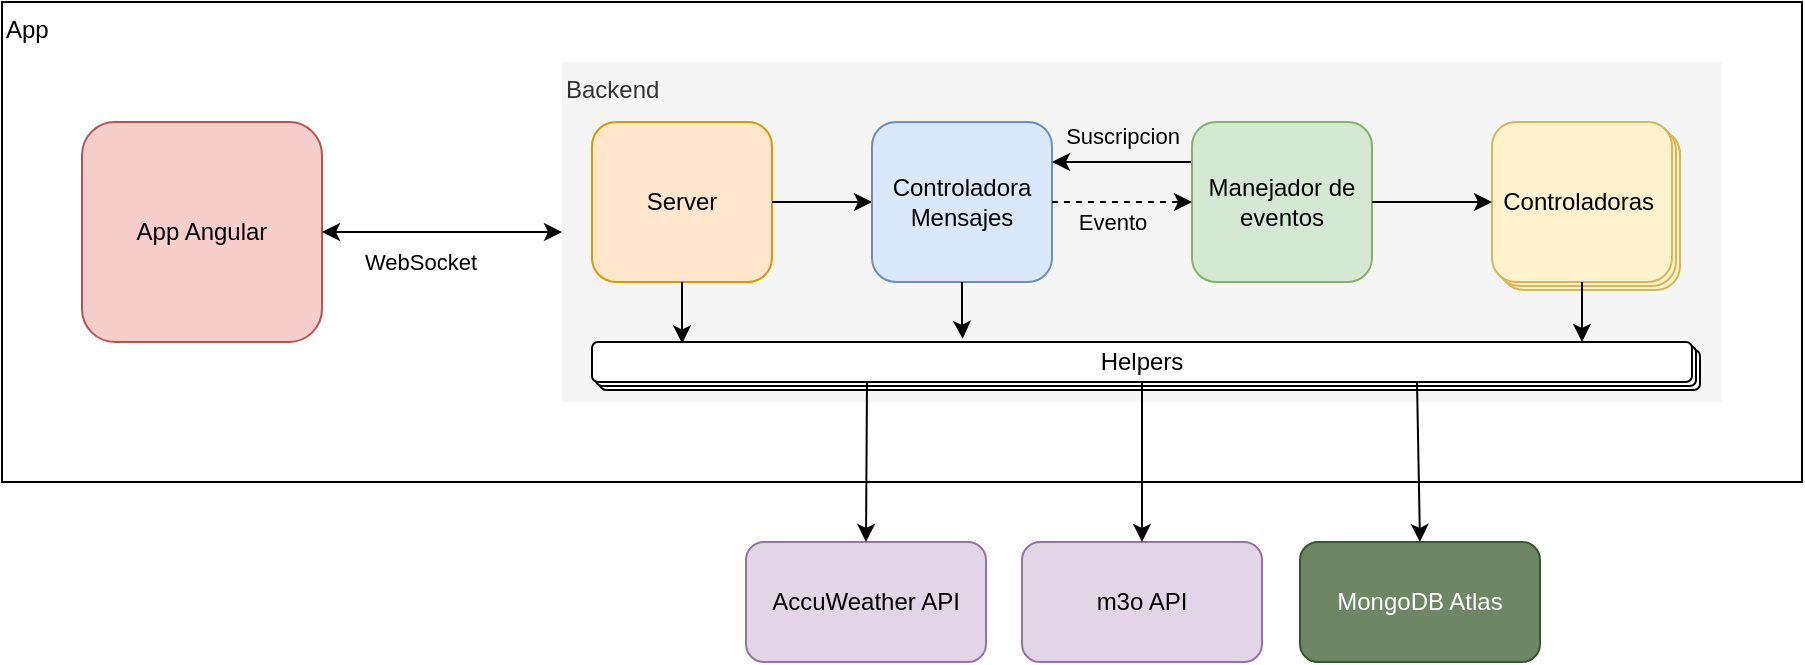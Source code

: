 <mxfile pages="2">
    <diagram id="S42dfGRdDXIU9umXsa9I" name="Página-2">
        <mxGraphModel dx="1070" dy="782" grid="1" gridSize="10" guides="1" tooltips="1" connect="1" arrows="1" fold="1" page="1" pageScale="1" pageWidth="827" pageHeight="1169" math="0" shadow="0">
            <root>
                <mxCell id="0"/>
                <mxCell id="1" parent="0"/>
                <mxCell id="r16i44C-CkAp_Z2w0IjG-41" value="App" style="rounded=0;whiteSpace=wrap;html=1;labelBackgroundColor=none;align=left;verticalAlign=top;" parent="1" vertex="1">
                    <mxGeometry x="100" y="130" width="900" height="240" as="geometry"/>
                </mxCell>
                <mxCell id="r16i44C-CkAp_Z2w0IjG-36" value="" style="group" parent="1" vertex="1" connectable="0">
                    <mxGeometry x="380" y="160" width="580" height="170" as="geometry"/>
                </mxCell>
                <mxCell id="r16i44C-CkAp_Z2w0IjG-33" value="Backend" style="rounded=0;whiteSpace=wrap;html=1;fillColor=#f5f5f5;fontColor=#333333;strokeColor=none;align=left;verticalAlign=top;" parent="r16i44C-CkAp_Z2w0IjG-36" vertex="1">
                    <mxGeometry width="580" height="170" as="geometry"/>
                </mxCell>
                <mxCell id="r16i44C-CkAp_Z2w0IjG-35" value="Controladoras&amp;nbsp;" style="rounded=1;whiteSpace=wrap;html=1;fillColor=#fff2cc;strokeColor=#d6b656;" parent="r16i44C-CkAp_Z2w0IjG-36" vertex="1">
                    <mxGeometry x="469" y="34" width="90" height="80" as="geometry"/>
                </mxCell>
                <mxCell id="r16i44C-CkAp_Z2w0IjG-34" value="Controladoras&amp;nbsp;" style="rounded=1;whiteSpace=wrap;html=1;fillColor=#fff2cc;strokeColor=#d6b656;" parent="r16i44C-CkAp_Z2w0IjG-36" vertex="1">
                    <mxGeometry x="467" y="32" width="90" height="80" as="geometry"/>
                </mxCell>
                <mxCell id="r16i44C-CkAp_Z2w0IjG-31" value="Helpers" style="rounded=1;whiteSpace=wrap;html=1;" parent="r16i44C-CkAp_Z2w0IjG-36" vertex="1">
                    <mxGeometry x="19" y="144" width="550" height="20" as="geometry"/>
                </mxCell>
                <mxCell id="r16i44C-CkAp_Z2w0IjG-30" value="Helpers" style="rounded=1;whiteSpace=wrap;html=1;" parent="r16i44C-CkAp_Z2w0IjG-36" vertex="1">
                    <mxGeometry x="17" y="142" width="550" height="20" as="geometry"/>
                </mxCell>
                <mxCell id="r16i44C-CkAp_Z2w0IjG-12" value="Server" style="rounded=1;whiteSpace=wrap;html=1;fillColor=#ffe6cc;strokeColor=#d79b00;" parent="r16i44C-CkAp_Z2w0IjG-36" vertex="1">
                    <mxGeometry x="15" y="30" width="90" height="80" as="geometry"/>
                </mxCell>
                <mxCell id="r16i44C-CkAp_Z2w0IjG-13" value="" style="endArrow=classic;html=1;rounded=0;exitX=1;exitY=0.5;exitDx=0;exitDy=0;entryX=0;entryY=0.5;entryDx=0;entryDy=0;" parent="r16i44C-CkAp_Z2w0IjG-36" source="r16i44C-CkAp_Z2w0IjG-12" target="r16i44C-CkAp_Z2w0IjG-14" edge="1">
                    <mxGeometry width="50" height="50" relative="1" as="geometry">
                        <mxPoint x="245" y="120" as="sourcePoint"/>
                        <mxPoint x="155" y="60" as="targetPoint"/>
                    </mxGeometry>
                </mxCell>
                <mxCell id="r16i44C-CkAp_Z2w0IjG-14" value="Controladora Mensajes" style="rounded=1;whiteSpace=wrap;html=1;fillColor=#dae8fc;strokeColor=#6c8ebf;" parent="r16i44C-CkAp_Z2w0IjG-36" vertex="1">
                    <mxGeometry x="155" y="30" width="90" height="80" as="geometry"/>
                </mxCell>
                <mxCell id="r16i44C-CkAp_Z2w0IjG-18" style="edgeStyle=orthogonalEdgeStyle;rounded=0;orthogonalLoop=1;jettySize=auto;html=1;exitX=0;exitY=0.25;exitDx=0;exitDy=0;entryX=1;entryY=0.25;entryDx=0;entryDy=0;" parent="r16i44C-CkAp_Z2w0IjG-36" source="r16i44C-CkAp_Z2w0IjG-15" target="r16i44C-CkAp_Z2w0IjG-14" edge="1">
                    <mxGeometry relative="1" as="geometry"/>
                </mxCell>
                <mxCell id="r16i44C-CkAp_Z2w0IjG-20" value="Suscripcion" style="edgeLabel;html=1;align=center;verticalAlign=middle;resizable=0;points=[];labelBackgroundColor=none;" parent="r16i44C-CkAp_Z2w0IjG-18" vertex="1" connectable="0">
                    <mxGeometry x="-0.204" relative="1" as="geometry">
                        <mxPoint x="-7" y="-13" as="offset"/>
                    </mxGeometry>
                </mxCell>
                <mxCell id="r16i44C-CkAp_Z2w0IjG-15" value="Manejador de eventos" style="rounded=1;whiteSpace=wrap;html=1;fillColor=#d5e8d4;strokeColor=#82b366;" parent="r16i44C-CkAp_Z2w0IjG-36" vertex="1">
                    <mxGeometry x="315" y="30" width="90" height="80" as="geometry"/>
                </mxCell>
                <mxCell id="r16i44C-CkAp_Z2w0IjG-17" style="edgeStyle=orthogonalEdgeStyle;rounded=0;orthogonalLoop=1;jettySize=auto;html=1;exitX=1;exitY=0.5;exitDx=0;exitDy=0;entryX=0;entryY=0.5;entryDx=0;entryDy=0;dashed=1;" parent="r16i44C-CkAp_Z2w0IjG-36" source="r16i44C-CkAp_Z2w0IjG-14" target="r16i44C-CkAp_Z2w0IjG-15" edge="1">
                    <mxGeometry relative="1" as="geometry"/>
                </mxCell>
                <mxCell id="r16i44C-CkAp_Z2w0IjG-19" value="Evento" style="edgeLabel;html=1;align=center;verticalAlign=middle;resizable=0;points=[];labelBackgroundColor=none;" parent="r16i44C-CkAp_Z2w0IjG-17" vertex="1" connectable="0">
                    <mxGeometry x="-0.318" y="-1" relative="1" as="geometry">
                        <mxPoint x="6" y="9" as="offset"/>
                    </mxGeometry>
                </mxCell>
                <mxCell id="r16i44C-CkAp_Z2w0IjG-21" value="Controladoras&amp;nbsp;" style="rounded=1;whiteSpace=wrap;html=1;fillColor=#fff2cc;strokeColor=#d6b656;" parent="r16i44C-CkAp_Z2w0IjG-36" vertex="1">
                    <mxGeometry x="465" y="30" width="90" height="80" as="geometry"/>
                </mxCell>
                <mxCell id="r16i44C-CkAp_Z2w0IjG-22" style="edgeStyle=orthogonalEdgeStyle;rounded=0;orthogonalLoop=1;jettySize=auto;html=1;" parent="r16i44C-CkAp_Z2w0IjG-36" source="r16i44C-CkAp_Z2w0IjG-15" target="r16i44C-CkAp_Z2w0IjG-21" edge="1">
                    <mxGeometry relative="1" as="geometry"/>
                </mxCell>
                <mxCell id="r16i44C-CkAp_Z2w0IjG-23" value="Helpers" style="rounded=1;whiteSpace=wrap;html=1;" parent="r16i44C-CkAp_Z2w0IjG-36" vertex="1">
                    <mxGeometry x="15" y="140" width="550" height="20" as="geometry"/>
                </mxCell>
                <mxCell id="r16i44C-CkAp_Z2w0IjG-25" style="edgeStyle=orthogonalEdgeStyle;rounded=0;orthogonalLoop=1;jettySize=auto;html=1;entryX=0.082;entryY=0.036;entryDx=0;entryDy=0;entryPerimeter=0;" parent="r16i44C-CkAp_Z2w0IjG-36" source="r16i44C-CkAp_Z2w0IjG-12" target="r16i44C-CkAp_Z2w0IjG-23" edge="1">
                    <mxGeometry relative="1" as="geometry"/>
                </mxCell>
                <mxCell id="r16i44C-CkAp_Z2w0IjG-26" style="edgeStyle=orthogonalEdgeStyle;rounded=0;orthogonalLoop=1;jettySize=auto;html=1;entryX=0.337;entryY=-0.079;entryDx=0;entryDy=0;entryPerimeter=0;" parent="r16i44C-CkAp_Z2w0IjG-36" source="r16i44C-CkAp_Z2w0IjG-14" target="r16i44C-CkAp_Z2w0IjG-23" edge="1">
                    <mxGeometry relative="1" as="geometry"/>
                </mxCell>
                <mxCell id="r16i44C-CkAp_Z2w0IjG-28" style="edgeStyle=orthogonalEdgeStyle;rounded=0;orthogonalLoop=1;jettySize=auto;html=1;entryX=0.9;entryY=0;entryDx=0;entryDy=0;entryPerimeter=0;" parent="r16i44C-CkAp_Z2w0IjG-36" source="r16i44C-CkAp_Z2w0IjG-21" target="r16i44C-CkAp_Z2w0IjG-23" edge="1">
                    <mxGeometry relative="1" as="geometry"/>
                </mxCell>
                <mxCell id="r16i44C-CkAp_Z2w0IjG-38" value="App Angular" style="rounded=1;whiteSpace=wrap;html=1;labelBackgroundColor=none;fillColor=#f8cecc;strokeColor=#b85450;" parent="1" vertex="1">
                    <mxGeometry x="140" y="190" width="120" height="110" as="geometry"/>
                </mxCell>
                <mxCell id="r16i44C-CkAp_Z2w0IjG-43" value="" style="endArrow=classic;startArrow=classic;html=1;rounded=0;exitX=1;exitY=0.5;exitDx=0;exitDy=0;entryX=0;entryY=0.5;entryDx=0;entryDy=0;" parent="1" source="r16i44C-CkAp_Z2w0IjG-38" target="r16i44C-CkAp_Z2w0IjG-33" edge="1">
                    <mxGeometry width="50" height="50" relative="1" as="geometry">
                        <mxPoint x="470" y="320" as="sourcePoint"/>
                        <mxPoint x="520" y="270" as="targetPoint"/>
                    </mxGeometry>
                </mxCell>
                <mxCell id="r16i44C-CkAp_Z2w0IjG-44" value="WebSocket" style="edgeLabel;html=1;align=center;verticalAlign=middle;resizable=0;points=[];" parent="r16i44C-CkAp_Z2w0IjG-43" vertex="1" connectable="0">
                    <mxGeometry x="-0.186" y="-2" relative="1" as="geometry">
                        <mxPoint y="13" as="offset"/>
                    </mxGeometry>
                </mxCell>
                <mxCell id="r16i44C-CkAp_Z2w0IjG-46" value="MongoDB Atlas" style="rounded=1;whiteSpace=wrap;html=1;labelBackgroundColor=none;fillColor=#6d8764;strokeColor=#3A5431;fontColor=#ffffff;" parent="1" vertex="1">
                    <mxGeometry x="749" y="400" width="120" height="60" as="geometry"/>
                </mxCell>
                <mxCell id="r16i44C-CkAp_Z2w0IjG-48" value="AccuWeather API" style="rounded=1;whiteSpace=wrap;html=1;labelBackgroundColor=none;fillColor=#e1d5e7;strokeColor=#9673a6;" parent="1" vertex="1">
                    <mxGeometry x="472" y="400" width="120" height="60" as="geometry"/>
                </mxCell>
                <mxCell id="r16i44C-CkAp_Z2w0IjG-49" value="m3o API" style="rounded=1;whiteSpace=wrap;html=1;labelBackgroundColor=none;fillColor=#e1d5e7;strokeColor=#9673a6;" parent="1" vertex="1">
                    <mxGeometry x="610" y="400" width="120" height="60" as="geometry"/>
                </mxCell>
                <mxCell id="r16i44C-CkAp_Z2w0IjG-53" style="edgeStyle=none;rounded=0;orthogonalLoop=1;jettySize=auto;html=1;exitX=0.25;exitY=1;exitDx=0;exitDy=0;entryX=0.5;entryY=0;entryDx=0;entryDy=0;" parent="1" source="r16i44C-CkAp_Z2w0IjG-23" target="r16i44C-CkAp_Z2w0IjG-48" edge="1">
                    <mxGeometry relative="1" as="geometry"/>
                </mxCell>
                <mxCell id="r16i44C-CkAp_Z2w0IjG-54" style="edgeStyle=none;rounded=0;orthogonalLoop=1;jettySize=auto;html=1;exitX=0.5;exitY=1;exitDx=0;exitDy=0;entryX=0.5;entryY=0;entryDx=0;entryDy=0;" parent="1" source="r16i44C-CkAp_Z2w0IjG-23" target="r16i44C-CkAp_Z2w0IjG-49" edge="1">
                    <mxGeometry relative="1" as="geometry"/>
                </mxCell>
                <mxCell id="r16i44C-CkAp_Z2w0IjG-55" style="edgeStyle=none;rounded=0;orthogonalLoop=1;jettySize=auto;html=1;exitX=0.75;exitY=1;exitDx=0;exitDy=0;entryX=0.5;entryY=0;entryDx=0;entryDy=0;" parent="1" source="r16i44C-CkAp_Z2w0IjG-23" target="r16i44C-CkAp_Z2w0IjG-46" edge="1">
                    <mxGeometry relative="1" as="geometry"/>
                </mxCell>
            </root>
        </mxGraphModel>
    </diagram>
</mxfile>